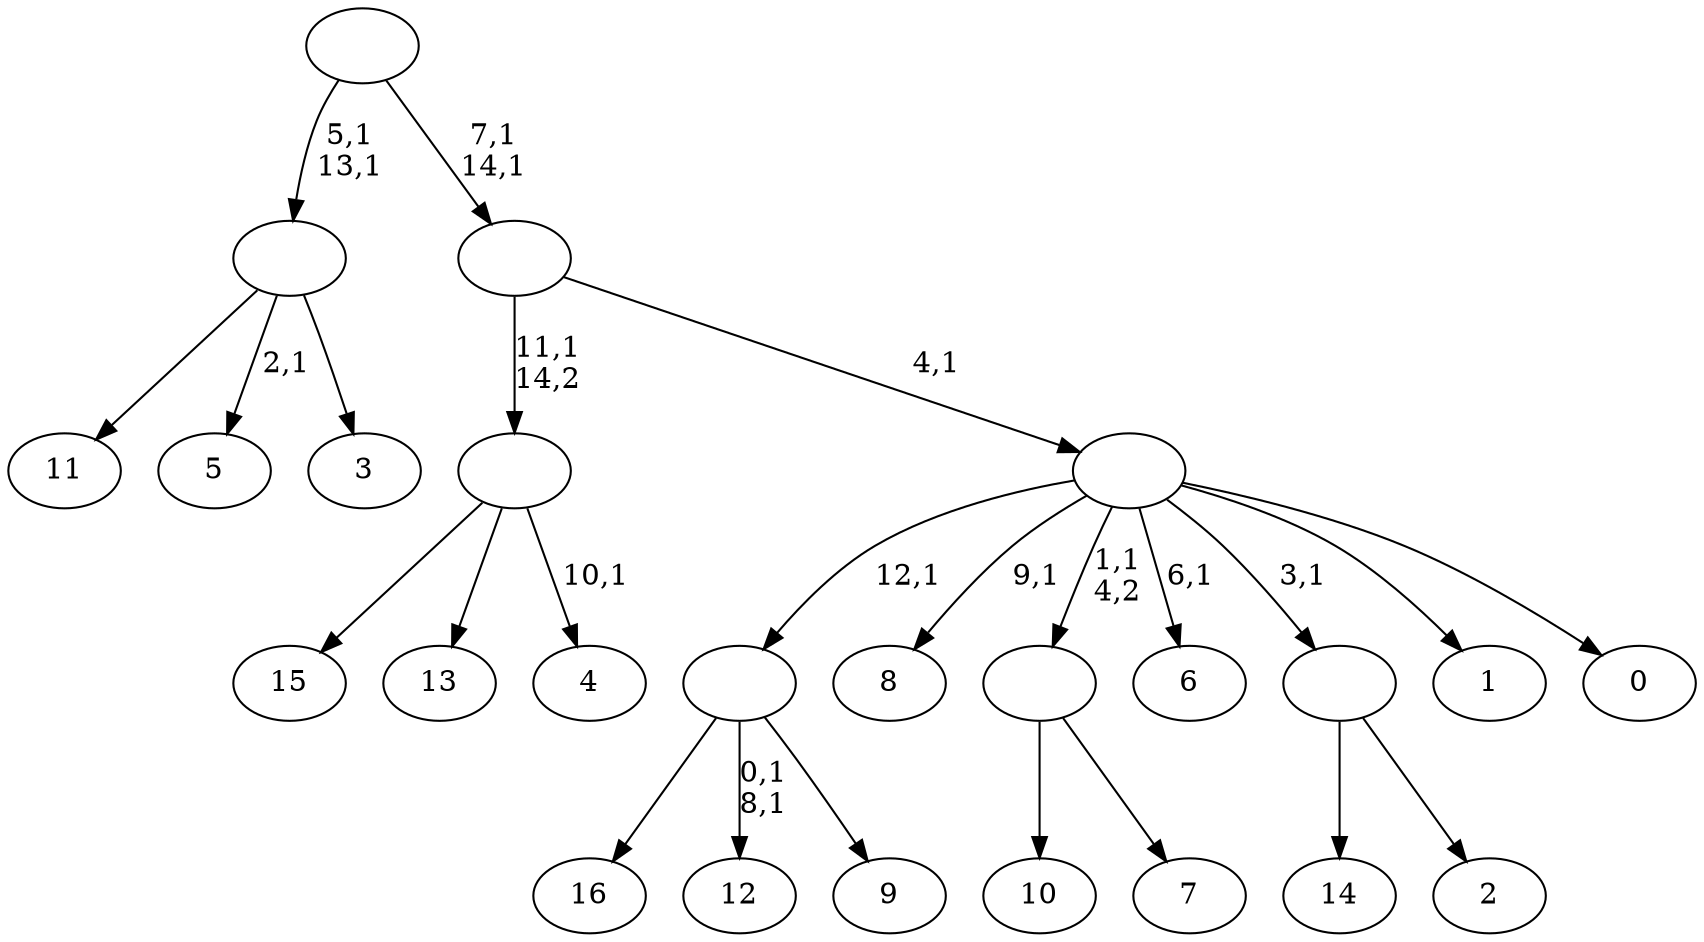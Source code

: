 digraph T {
	32 [label="16"]
	31 [label="15"]
	30 [label="14"]
	29 [label="13"]
	28 [label="12"]
	25 [label="11"]
	24 [label="10"]
	23 [label="9"]
	22 [label=""]
	21 [label="8"]
	19 [label="7"]
	18 [label=""]
	17 [label="6"]
	15 [label="5"]
	13 [label="4"]
	11 [label=""]
	10 [label="3"]
	9 [label=""]
	7 [label="2"]
	6 [label=""]
	5 [label="1"]
	4 [label="0"]
	3 [label=""]
	2 [label=""]
	0 [label=""]
	22 -> 28 [label="0,1\n8,1"]
	22 -> 32 [label=""]
	22 -> 23 [label=""]
	18 -> 24 [label=""]
	18 -> 19 [label=""]
	11 -> 13 [label="10,1"]
	11 -> 31 [label=""]
	11 -> 29 [label=""]
	9 -> 15 [label="2,1"]
	9 -> 25 [label=""]
	9 -> 10 [label=""]
	6 -> 30 [label=""]
	6 -> 7 [label=""]
	3 -> 17 [label="6,1"]
	3 -> 21 [label="9,1"]
	3 -> 22 [label="12,1"]
	3 -> 18 [label="1,1\n4,2"]
	3 -> 6 [label="3,1"]
	3 -> 5 [label=""]
	3 -> 4 [label=""]
	2 -> 11 [label="11,1\n14,2"]
	2 -> 3 [label="4,1"]
	0 -> 2 [label="7,1\n14,1"]
	0 -> 9 [label="5,1\n13,1"]
}

